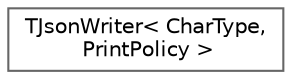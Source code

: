 digraph "Graphical Class Hierarchy"
{
 // INTERACTIVE_SVG=YES
 // LATEX_PDF_SIZE
  bgcolor="transparent";
  edge [fontname=Helvetica,fontsize=10,labelfontname=Helvetica,labelfontsize=10];
  node [fontname=Helvetica,fontsize=10,shape=box,height=0.2,width=0.4];
  rankdir="LR";
  Node0 [id="Node000000",label="TJsonWriter\< CharType,\l PrintPolicy \>",height=0.2,width=0.4,color="grey40", fillcolor="white", style="filled",URL="$db/dfa/classTJsonWriter.html",tooltip=" "];
}
